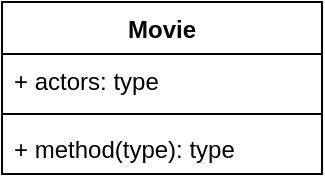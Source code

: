 <mxfile version="13.7.7" type="github">
  <diagram name="Page-1" id="e7e014a7-5840-1c2e-5031-d8a46d1fe8dd">
    <mxGraphModel dx="780" dy="412" grid="1" gridSize="10" guides="1" tooltips="1" connect="1" arrows="1" fold="1" page="1" pageScale="1" pageWidth="1169" pageHeight="826" background="#ffffff" math="0" shadow="0">
      <root>
        <mxCell id="0" />
        <mxCell id="1" parent="0" />
        <mxCell id="2b3GiKQloK_GsVQh470r-1" value="Movie" style="swimlane;fontStyle=1;align=center;verticalAlign=top;childLayout=stackLayout;horizontal=1;startSize=26;horizontalStack=0;resizeParent=1;resizeParentMax=0;resizeLast=0;collapsible=1;marginBottom=0;" parent="1" vertex="1">
          <mxGeometry x="30" y="40" width="160" height="86" as="geometry" />
        </mxCell>
        <mxCell id="2b3GiKQloK_GsVQh470r-2" value="+ actors: type" style="text;strokeColor=none;fillColor=none;align=left;verticalAlign=top;spacingLeft=4;spacingRight=4;overflow=hidden;rotatable=0;points=[[0,0.5],[1,0.5]];portConstraint=eastwest;" parent="2b3GiKQloK_GsVQh470r-1" vertex="1">
          <mxGeometry y="26" width="160" height="26" as="geometry" />
        </mxCell>
        <mxCell id="2b3GiKQloK_GsVQh470r-3" value="" style="line;strokeWidth=1;fillColor=none;align=left;verticalAlign=middle;spacingTop=-1;spacingLeft=3;spacingRight=3;rotatable=0;labelPosition=right;points=[];portConstraint=eastwest;" parent="2b3GiKQloK_GsVQh470r-1" vertex="1">
          <mxGeometry y="52" width="160" height="8" as="geometry" />
        </mxCell>
        <mxCell id="2b3GiKQloK_GsVQh470r-4" value="+ method(type): type" style="text;strokeColor=none;fillColor=none;align=left;verticalAlign=top;spacingLeft=4;spacingRight=4;overflow=hidden;rotatable=0;points=[[0,0.5],[1,0.5]];portConstraint=eastwest;" parent="2b3GiKQloK_GsVQh470r-1" vertex="1">
          <mxGeometry y="60" width="160" height="26" as="geometry" />
        </mxCell>
      </root>
    </mxGraphModel>
  </diagram>
</mxfile>
